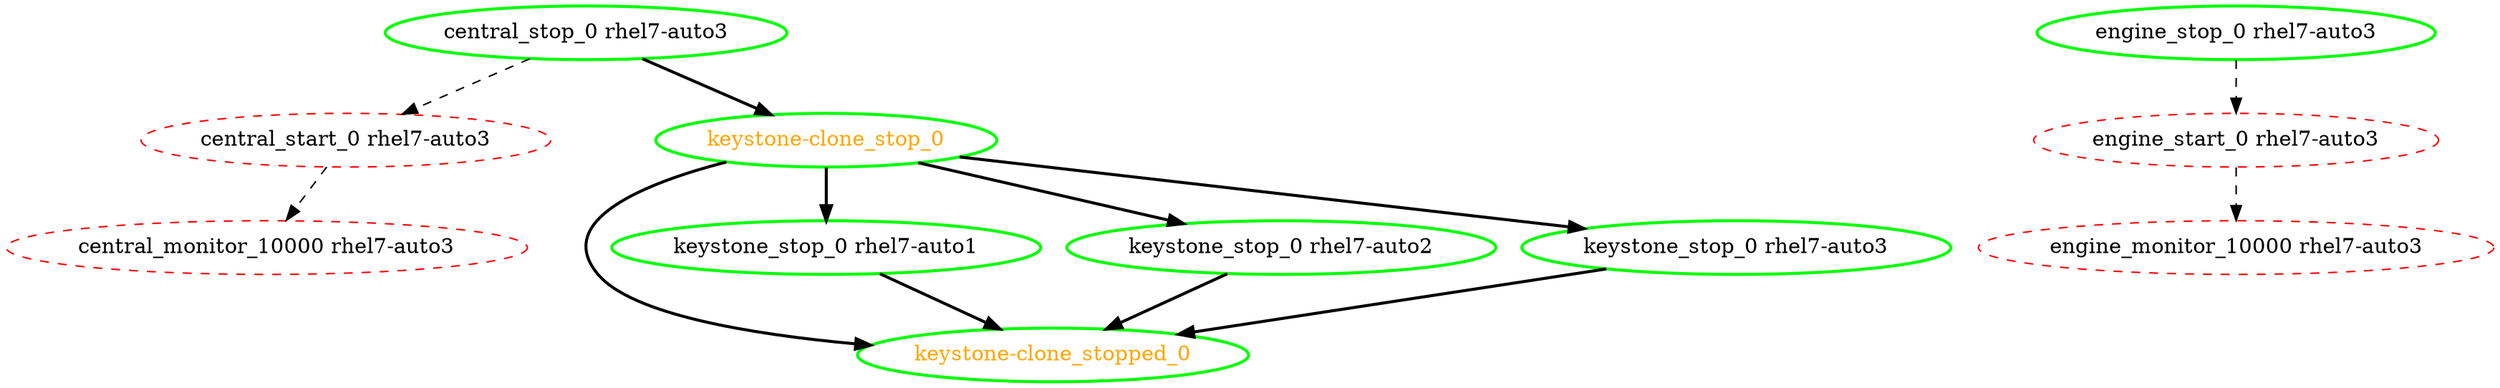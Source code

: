  digraph "g" {
"central_monitor_10000 rhel7-auto3" [ style=dashed color="red" fontcolor="black"]
"central_start_0 rhel7-auto3" -> "central_monitor_10000 rhel7-auto3" [ style = dashed]
"central_start_0 rhel7-auto3" [ style=dashed color="red" fontcolor="black"]
"central_stop_0 rhel7-auto3" -> "central_start_0 rhel7-auto3" [ style = dashed]
"central_stop_0 rhel7-auto3" -> "keystone-clone_stop_0" [ style = bold]
"central_stop_0 rhel7-auto3" [ style=bold color="green" fontcolor="black"]
"engine_monitor_10000 rhel7-auto3" [ style=dashed color="red" fontcolor="black"]
"engine_start_0 rhel7-auto3" -> "engine_monitor_10000 rhel7-auto3" [ style = dashed]
"engine_start_0 rhel7-auto3" [ style=dashed color="red" fontcolor="black"]
"engine_stop_0 rhel7-auto3" -> "engine_start_0 rhel7-auto3" [ style = dashed]
"engine_stop_0 rhel7-auto3" [ style=bold color="green" fontcolor="black"]
"keystone-clone_stop_0" -> "keystone-clone_stopped_0" [ style = bold]
"keystone-clone_stop_0" -> "keystone_stop_0 rhel7-auto1" [ style = bold]
"keystone-clone_stop_0" -> "keystone_stop_0 rhel7-auto2" [ style = bold]
"keystone-clone_stop_0" -> "keystone_stop_0 rhel7-auto3" [ style = bold]
"keystone-clone_stop_0" [ style=bold color="green" fontcolor="orange"]
"keystone-clone_stopped_0" [ style=bold color="green" fontcolor="orange"]
"keystone_stop_0 rhel7-auto1" -> "keystone-clone_stopped_0" [ style = bold]
"keystone_stop_0 rhel7-auto1" [ style=bold color="green" fontcolor="black"]
"keystone_stop_0 rhel7-auto2" -> "keystone-clone_stopped_0" [ style = bold]
"keystone_stop_0 rhel7-auto2" [ style=bold color="green" fontcolor="black"]
"keystone_stop_0 rhel7-auto3" -> "keystone-clone_stopped_0" [ style = bold]
"keystone_stop_0 rhel7-auto3" [ style=bold color="green" fontcolor="black"]
}
